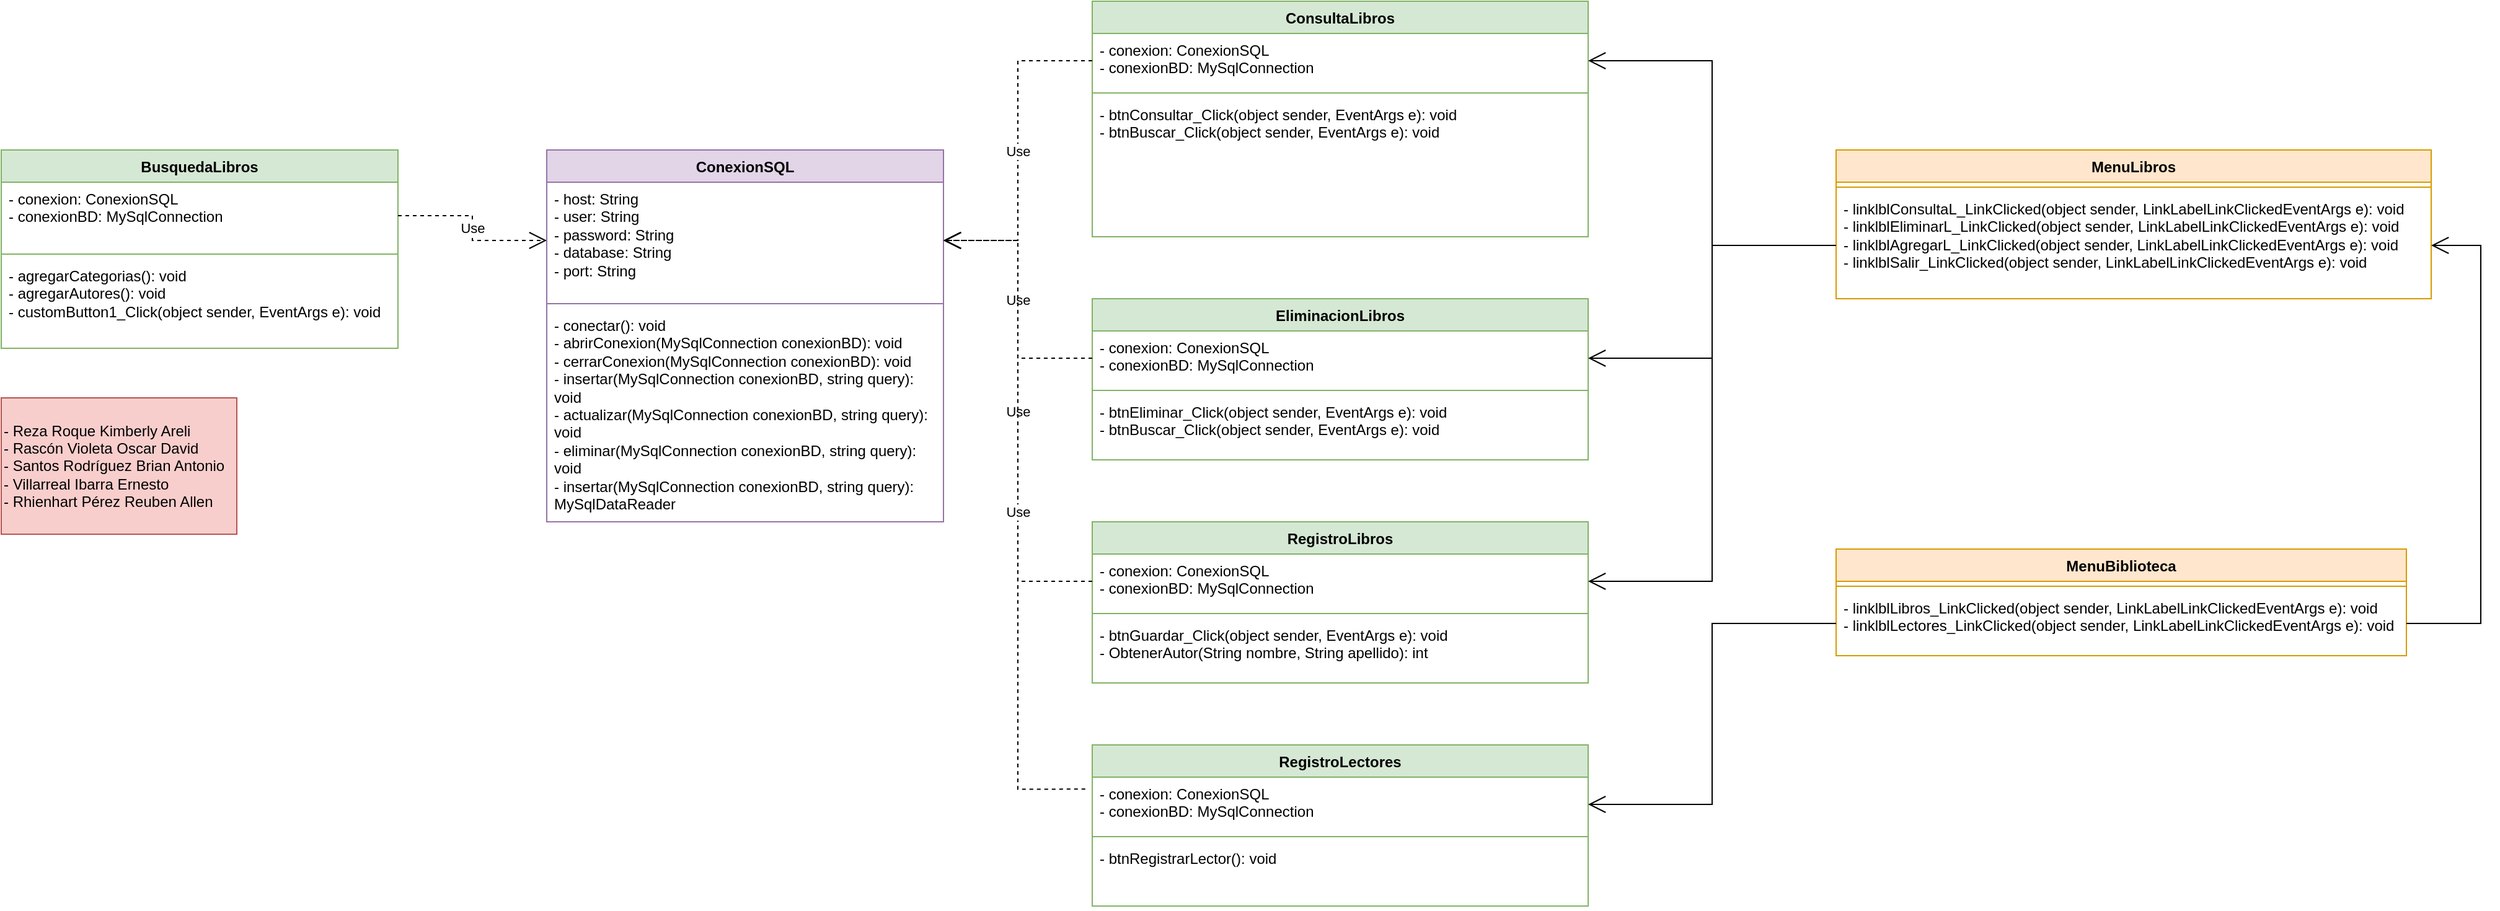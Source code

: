 <mxfile version="22.1.2" type="device">
  <diagram name="Página-1" id="Qo_ui_WikUXKV8wCKYjt">
    <mxGraphModel dx="1381" dy="808" grid="1" gridSize="10" guides="1" tooltips="1" connect="1" arrows="1" fold="1" page="1" pageScale="1" pageWidth="827" pageHeight="1169" math="0" shadow="0">
      <root>
        <mxCell id="0" />
        <mxCell id="1" parent="0" />
        <mxCell id="etf1utM4bp0co-arJUIX-1" value="BusquedaLibros" style="swimlane;fontStyle=1;align=center;verticalAlign=top;childLayout=stackLayout;horizontal=1;startSize=26;horizontalStack=0;resizeParent=1;resizeParentMax=0;resizeLast=0;collapsible=1;marginBottom=0;whiteSpace=wrap;html=1;fillColor=#d5e8d4;strokeColor=#82b366;" vertex="1" parent="1">
          <mxGeometry x="40" y="120" width="320" height="160" as="geometry" />
        </mxCell>
        <mxCell id="etf1utM4bp0co-arJUIX-2" value="- conexion: ConexionSQL&lt;br&gt;- conexionBD: MySqlConnection" style="text;strokeColor=none;fillColor=none;align=left;verticalAlign=top;spacingLeft=4;spacingRight=4;overflow=hidden;rotatable=0;points=[[0,0.5],[1,0.5]];portConstraint=eastwest;whiteSpace=wrap;html=1;" vertex="1" parent="etf1utM4bp0co-arJUIX-1">
          <mxGeometry y="26" width="320" height="54" as="geometry" />
        </mxCell>
        <mxCell id="etf1utM4bp0co-arJUIX-3" value="" style="line;strokeWidth=1;fillColor=none;align=left;verticalAlign=middle;spacingTop=-1;spacingLeft=3;spacingRight=3;rotatable=0;labelPosition=right;points=[];portConstraint=eastwest;strokeColor=inherit;" vertex="1" parent="etf1utM4bp0co-arJUIX-1">
          <mxGeometry y="80" width="320" height="8" as="geometry" />
        </mxCell>
        <mxCell id="etf1utM4bp0co-arJUIX-4" value="- agregarCategorias(): void&lt;br&gt;- agregarAutores(): void&lt;br&gt;- customButton1_Click(object sender, EventArgs e): void" style="text;strokeColor=none;fillColor=none;align=left;verticalAlign=top;spacingLeft=4;spacingRight=4;overflow=hidden;rotatable=0;points=[[0,0.5],[1,0.5]];portConstraint=eastwest;whiteSpace=wrap;html=1;" vertex="1" parent="etf1utM4bp0co-arJUIX-1">
          <mxGeometry y="88" width="320" height="72" as="geometry" />
        </mxCell>
        <mxCell id="etf1utM4bp0co-arJUIX-5" value="ConexionSQL" style="swimlane;fontStyle=1;align=center;verticalAlign=top;childLayout=stackLayout;horizontal=1;startSize=26;horizontalStack=0;resizeParent=1;resizeParentMax=0;resizeLast=0;collapsible=1;marginBottom=0;whiteSpace=wrap;html=1;fillColor=#e1d5e7;strokeColor=#9673a6;" vertex="1" parent="1">
          <mxGeometry x="480" y="120" width="320" height="300" as="geometry" />
        </mxCell>
        <mxCell id="etf1utM4bp0co-arJUIX-6" value="- host: String&lt;br&gt;- user: String&lt;br&gt;- password: String&lt;br&gt;- database: String&lt;br&gt;- port: String" style="text;strokeColor=none;fillColor=none;align=left;verticalAlign=top;spacingLeft=4;spacingRight=4;overflow=hidden;rotatable=0;points=[[0,0.5],[1,0.5]];portConstraint=eastwest;whiteSpace=wrap;html=1;" vertex="1" parent="etf1utM4bp0co-arJUIX-5">
          <mxGeometry y="26" width="320" height="94" as="geometry" />
        </mxCell>
        <mxCell id="etf1utM4bp0co-arJUIX-7" value="" style="line;strokeWidth=1;fillColor=none;align=left;verticalAlign=middle;spacingTop=-1;spacingLeft=3;spacingRight=3;rotatable=0;labelPosition=right;points=[];portConstraint=eastwest;strokeColor=inherit;" vertex="1" parent="etf1utM4bp0co-arJUIX-5">
          <mxGeometry y="120" width="320" height="8" as="geometry" />
        </mxCell>
        <mxCell id="etf1utM4bp0co-arJUIX-8" value="- conectar(): void&lt;br&gt;- abrirConexion(MySqlConnection conexionBD): void&lt;br&gt;- cerrarConexion(MySqlConnection conexionBD): void&lt;br&gt;- insertar(MySqlConnection conexionBD, string query): void&lt;br&gt;- actualizar(MySqlConnection conexionBD, string query): void&lt;br&gt;- eliminar(MySqlConnection conexionBD, string query): void&lt;br&gt;- insertar(MySqlConnection conexionBD, string query): MySqlDataReader" style="text;strokeColor=none;fillColor=none;align=left;verticalAlign=top;spacingLeft=4;spacingRight=4;overflow=hidden;rotatable=0;points=[[0,0.5],[1,0.5]];portConstraint=eastwest;whiteSpace=wrap;html=1;" vertex="1" parent="etf1utM4bp0co-arJUIX-5">
          <mxGeometry y="128" width="320" height="172" as="geometry" />
        </mxCell>
        <mxCell id="etf1utM4bp0co-arJUIX-9" value="ConsultaLibros" style="swimlane;fontStyle=1;align=center;verticalAlign=top;childLayout=stackLayout;horizontal=1;startSize=26;horizontalStack=0;resizeParent=1;resizeParentMax=0;resizeLast=0;collapsible=1;marginBottom=0;whiteSpace=wrap;html=1;fillColor=#d5e8d4;strokeColor=#82b366;" vertex="1" parent="1">
          <mxGeometry x="920" width="400" height="190" as="geometry" />
        </mxCell>
        <mxCell id="etf1utM4bp0co-arJUIX-10" value="- conexion: ConexionSQL&lt;br&gt;- conexionBD: MySqlConnection&lt;br&gt;" style="text;align=left;verticalAlign=top;spacingLeft=4;spacingRight=4;overflow=hidden;rotatable=0;points=[[0,0.5],[1,0.5]];portConstraint=eastwest;whiteSpace=wrap;html=1;" vertex="1" parent="etf1utM4bp0co-arJUIX-9">
          <mxGeometry y="26" width="400" height="44" as="geometry" />
        </mxCell>
        <mxCell id="etf1utM4bp0co-arJUIX-11" value="" style="line;strokeWidth=1;fillColor=none;align=left;verticalAlign=middle;spacingTop=-1;spacingLeft=3;spacingRight=3;rotatable=0;labelPosition=right;points=[];portConstraint=eastwest;strokeColor=inherit;" vertex="1" parent="etf1utM4bp0co-arJUIX-9">
          <mxGeometry y="70" width="400" height="8" as="geometry" />
        </mxCell>
        <mxCell id="etf1utM4bp0co-arJUIX-12" value="- btnConsultar_Click(object sender, EventArgs e): void&lt;br&gt;-&amp;nbsp;btnBuscar_Click(object sender, EventArgs e): void" style="text;strokeColor=none;fillColor=none;align=left;verticalAlign=top;spacingLeft=4;spacingRight=4;overflow=hidden;rotatable=0;points=[[0,0.5],[1,0.5]];portConstraint=eastwest;whiteSpace=wrap;html=1;" vertex="1" parent="etf1utM4bp0co-arJUIX-9">
          <mxGeometry y="78" width="400" height="112" as="geometry" />
        </mxCell>
        <mxCell id="etf1utM4bp0co-arJUIX-15" value="Use" style="endArrow=open;endSize=12;dashed=1;html=1;rounded=0;exitX=1;exitY=0.5;exitDx=0;exitDy=0;entryX=0;entryY=0.5;entryDx=0;entryDy=0;edgeStyle=orthogonalEdgeStyle;" edge="1" parent="1" source="etf1utM4bp0co-arJUIX-2" target="etf1utM4bp0co-arJUIX-6">
          <mxGeometry width="160" relative="1" as="geometry">
            <mxPoint x="370" y="180" as="sourcePoint" />
            <mxPoint x="350" y="480" as="targetPoint" />
          </mxGeometry>
        </mxCell>
        <mxCell id="etf1utM4bp0co-arJUIX-16" value="Use" style="endArrow=open;endSize=12;dashed=1;html=1;rounded=0;exitX=0;exitY=0.5;exitDx=0;exitDy=0;entryX=1;entryY=0.5;entryDx=0;entryDy=0;edgeStyle=orthogonalEdgeStyle;" edge="1" parent="1" source="etf1utM4bp0co-arJUIX-10" target="etf1utM4bp0co-arJUIX-6">
          <mxGeometry width="160" relative="1" as="geometry">
            <mxPoint x="830" y="420" as="sourcePoint" />
            <mxPoint x="950" y="440" as="targetPoint" />
          </mxGeometry>
        </mxCell>
        <mxCell id="etf1utM4bp0co-arJUIX-17" value="MenuLibros" style="swimlane;fontStyle=1;align=center;verticalAlign=top;childLayout=stackLayout;horizontal=1;startSize=26;horizontalStack=0;resizeParent=1;resizeParentMax=0;resizeLast=0;collapsible=1;marginBottom=0;whiteSpace=wrap;html=1;fillColor=#ffe6cc;strokeColor=#d79b00;" vertex="1" parent="1">
          <mxGeometry x="1520" y="120" width="480" height="120" as="geometry" />
        </mxCell>
        <mxCell id="etf1utM4bp0co-arJUIX-19" value="" style="line;strokeWidth=1;fillColor=none;align=left;verticalAlign=middle;spacingTop=-1;spacingLeft=3;spacingRight=3;rotatable=0;labelPosition=right;points=[];portConstraint=eastwest;strokeColor=inherit;" vertex="1" parent="etf1utM4bp0co-arJUIX-17">
          <mxGeometry y="26" width="480" height="8" as="geometry" />
        </mxCell>
        <mxCell id="etf1utM4bp0co-arJUIX-20" value="-&amp;nbsp;linklblConsultaL_LinkClicked(object sender, LinkLabelLinkClickedEventArgs e): void&lt;br&gt;-&amp;nbsp;linklblEliminarL_LinkClicked(object sender, LinkLabelLinkClickedEventArgs e): void&lt;br&gt;-&amp;nbsp;linklblAgregarL_LinkClicked(object sender, LinkLabelLinkClickedEventArgs e): void&lt;br&gt;-&amp;nbsp;linklblSalir_LinkClicked(object sender, LinkLabelLinkClickedEventArgs e): void" style="text;strokeColor=none;fillColor=none;align=left;verticalAlign=top;spacingLeft=4;spacingRight=4;overflow=hidden;rotatable=0;points=[[0,0.5],[1,0.5]];portConstraint=eastwest;whiteSpace=wrap;html=1;" vertex="1" parent="etf1utM4bp0co-arJUIX-17">
          <mxGeometry y="34" width="480" height="86" as="geometry" />
        </mxCell>
        <mxCell id="etf1utM4bp0co-arJUIX-21" value="EliminacionLibros" style="swimlane;fontStyle=1;align=center;verticalAlign=top;childLayout=stackLayout;horizontal=1;startSize=26;horizontalStack=0;resizeParent=1;resizeParentMax=0;resizeLast=0;collapsible=1;marginBottom=0;whiteSpace=wrap;html=1;fillColor=#d5e8d4;strokeColor=#82b366;" vertex="1" parent="1">
          <mxGeometry x="920" y="240" width="400" height="130" as="geometry" />
        </mxCell>
        <mxCell id="etf1utM4bp0co-arJUIX-22" value="- conexion: ConexionSQL&lt;br&gt;- conexionBD: MySqlConnection&lt;br&gt;" style="text;align=left;verticalAlign=top;spacingLeft=4;spacingRight=4;overflow=hidden;rotatable=0;points=[[0,0.5],[1,0.5]];portConstraint=eastwest;whiteSpace=wrap;html=1;" vertex="1" parent="etf1utM4bp0co-arJUIX-21">
          <mxGeometry y="26" width="400" height="44" as="geometry" />
        </mxCell>
        <mxCell id="etf1utM4bp0co-arJUIX-23" value="" style="line;strokeWidth=1;fillColor=none;align=left;verticalAlign=middle;spacingTop=-1;spacingLeft=3;spacingRight=3;rotatable=0;labelPosition=right;points=[];portConstraint=eastwest;strokeColor=inherit;" vertex="1" parent="etf1utM4bp0co-arJUIX-21">
          <mxGeometry y="70" width="400" height="8" as="geometry" />
        </mxCell>
        <mxCell id="etf1utM4bp0co-arJUIX-24" value="- btnEliminar_Click(object sender, EventArgs e): void&lt;br&gt;-&amp;nbsp;btnBuscar_Click(object sender, EventArgs e): void" style="text;strokeColor=none;fillColor=none;align=left;verticalAlign=top;spacingLeft=4;spacingRight=4;overflow=hidden;rotatable=0;points=[[0,0.5],[1,0.5]];portConstraint=eastwest;whiteSpace=wrap;html=1;" vertex="1" parent="etf1utM4bp0co-arJUIX-21">
          <mxGeometry y="78" width="400" height="52" as="geometry" />
        </mxCell>
        <mxCell id="etf1utM4bp0co-arJUIX-25" value="RegistroLibros" style="swimlane;fontStyle=1;align=center;verticalAlign=top;childLayout=stackLayout;horizontal=1;startSize=26;horizontalStack=0;resizeParent=1;resizeParentMax=0;resizeLast=0;collapsible=1;marginBottom=0;whiteSpace=wrap;html=1;fillColor=#d5e8d4;strokeColor=#82b366;" vertex="1" parent="1">
          <mxGeometry x="920" y="420" width="400" height="130" as="geometry" />
        </mxCell>
        <mxCell id="etf1utM4bp0co-arJUIX-26" value="- conexion: ConexionSQL&lt;br&gt;- conexionBD: MySqlConnection&lt;br&gt;" style="text;align=left;verticalAlign=top;spacingLeft=4;spacingRight=4;overflow=hidden;rotatable=0;points=[[0,0.5],[1,0.5]];portConstraint=eastwest;whiteSpace=wrap;html=1;" vertex="1" parent="etf1utM4bp0co-arJUIX-25">
          <mxGeometry y="26" width="400" height="44" as="geometry" />
        </mxCell>
        <mxCell id="etf1utM4bp0co-arJUIX-27" value="" style="line;strokeWidth=1;fillColor=none;align=left;verticalAlign=middle;spacingTop=-1;spacingLeft=3;spacingRight=3;rotatable=0;labelPosition=right;points=[];portConstraint=eastwest;strokeColor=inherit;" vertex="1" parent="etf1utM4bp0co-arJUIX-25">
          <mxGeometry y="70" width="400" height="8" as="geometry" />
        </mxCell>
        <mxCell id="etf1utM4bp0co-arJUIX-28" value="- btnGuardar_Click(object sender, EventArgs e): void&lt;br&gt;-&amp;nbsp;ObtenerAutor(String nombre, String apellido): int" style="text;strokeColor=none;fillColor=none;align=left;verticalAlign=top;spacingLeft=4;spacingRight=4;overflow=hidden;rotatable=0;points=[[0,0.5],[1,0.5]];portConstraint=eastwest;whiteSpace=wrap;html=1;" vertex="1" parent="etf1utM4bp0co-arJUIX-25">
          <mxGeometry y="78" width="400" height="52" as="geometry" />
        </mxCell>
        <mxCell id="etf1utM4bp0co-arJUIX-29" value="MenuBiblioteca" style="swimlane;fontStyle=1;align=center;verticalAlign=top;childLayout=stackLayout;horizontal=1;startSize=26;horizontalStack=0;resizeParent=1;resizeParentMax=0;resizeLast=0;collapsible=1;marginBottom=0;whiteSpace=wrap;html=1;fillColor=#ffe6cc;strokeColor=#d79b00;" vertex="1" parent="1">
          <mxGeometry x="1520" y="442" width="460" height="86" as="geometry" />
        </mxCell>
        <mxCell id="etf1utM4bp0co-arJUIX-31" value="" style="line;strokeWidth=1;fillColor=none;align=left;verticalAlign=middle;spacingTop=-1;spacingLeft=3;spacingRight=3;rotatable=0;labelPosition=right;points=[];portConstraint=eastwest;strokeColor=inherit;" vertex="1" parent="etf1utM4bp0co-arJUIX-29">
          <mxGeometry y="26" width="460" height="8" as="geometry" />
        </mxCell>
        <mxCell id="etf1utM4bp0co-arJUIX-32" value="-&amp;nbsp;linklblLibros_LinkClicked(object sender, LinkLabelLinkClickedEventArgs e): void&lt;br&gt;-&amp;nbsp;linklblLectores_LinkClicked(object sender, LinkLabelLinkClickedEventArgs e): void" style="text;strokeColor=none;fillColor=none;align=left;verticalAlign=top;spacingLeft=4;spacingRight=4;overflow=hidden;rotatable=0;points=[[0,0.5],[1,0.5]];portConstraint=eastwest;whiteSpace=wrap;html=1;" vertex="1" parent="etf1utM4bp0co-arJUIX-29">
          <mxGeometry y="34" width="460" height="52" as="geometry" />
        </mxCell>
        <mxCell id="etf1utM4bp0co-arJUIX-33" value="RegistroLectores" style="swimlane;fontStyle=1;align=center;verticalAlign=top;childLayout=stackLayout;horizontal=1;startSize=26;horizontalStack=0;resizeParent=1;resizeParentMax=0;resizeLast=0;collapsible=1;marginBottom=0;whiteSpace=wrap;html=1;fillColor=#d5e8d4;strokeColor=#82b366;" vertex="1" parent="1">
          <mxGeometry x="920" y="600" width="400" height="130" as="geometry" />
        </mxCell>
        <mxCell id="etf1utM4bp0co-arJUIX-34" value="- conexion: ConexionSQL&lt;br&gt;- conexionBD: MySqlConnection&lt;br&gt;" style="text;align=left;verticalAlign=top;spacingLeft=4;spacingRight=4;overflow=hidden;rotatable=0;points=[[0,0.5],[1,0.5]];portConstraint=eastwest;whiteSpace=wrap;html=1;" vertex="1" parent="etf1utM4bp0co-arJUIX-33">
          <mxGeometry y="26" width="400" height="44" as="geometry" />
        </mxCell>
        <mxCell id="etf1utM4bp0co-arJUIX-35" value="" style="line;strokeWidth=1;fillColor=none;align=left;verticalAlign=middle;spacingTop=-1;spacingLeft=3;spacingRight=3;rotatable=0;labelPosition=right;points=[];portConstraint=eastwest;strokeColor=inherit;" vertex="1" parent="etf1utM4bp0co-arJUIX-33">
          <mxGeometry y="70" width="400" height="8" as="geometry" />
        </mxCell>
        <mxCell id="etf1utM4bp0co-arJUIX-36" value="- btnRegistrarLector(): void" style="text;strokeColor=none;fillColor=none;align=left;verticalAlign=top;spacingLeft=4;spacingRight=4;overflow=hidden;rotatable=0;points=[[0,0.5],[1,0.5]];portConstraint=eastwest;whiteSpace=wrap;html=1;" vertex="1" parent="etf1utM4bp0co-arJUIX-33">
          <mxGeometry y="78" width="400" height="52" as="geometry" />
        </mxCell>
        <mxCell id="etf1utM4bp0co-arJUIX-37" value="Use" style="endArrow=open;endSize=12;dashed=1;html=1;rounded=0;exitX=0;exitY=0.5;exitDx=0;exitDy=0;entryX=1;entryY=0.5;entryDx=0;entryDy=0;edgeStyle=orthogonalEdgeStyle;" edge="1" parent="1" source="etf1utM4bp0co-arJUIX-22" target="etf1utM4bp0co-arJUIX-6">
          <mxGeometry width="160" relative="1" as="geometry">
            <mxPoint x="930" y="58" as="sourcePoint" />
            <mxPoint x="810" y="203" as="targetPoint" />
          </mxGeometry>
        </mxCell>
        <mxCell id="etf1utM4bp0co-arJUIX-38" value="Use" style="endArrow=open;endSize=12;dashed=1;html=1;rounded=0;exitX=0;exitY=0.5;exitDx=0;exitDy=0;entryX=1;entryY=0.5;entryDx=0;entryDy=0;edgeStyle=orthogonalEdgeStyle;" edge="1" parent="1" source="etf1utM4bp0co-arJUIX-26" target="etf1utM4bp0co-arJUIX-6">
          <mxGeometry width="160" relative="1" as="geometry">
            <mxPoint x="930" y="298" as="sourcePoint" />
            <mxPoint x="810" y="203" as="targetPoint" />
          </mxGeometry>
        </mxCell>
        <mxCell id="etf1utM4bp0co-arJUIX-39" value="Use" style="endArrow=open;endSize=12;dashed=1;html=1;rounded=0;exitX=-0.014;exitY=0.22;exitDx=0;exitDy=0;entryX=1;entryY=0.5;entryDx=0;entryDy=0;exitPerimeter=0;edgeStyle=orthogonalEdgeStyle;" edge="1" parent="1" source="etf1utM4bp0co-arJUIX-34" target="etf1utM4bp0co-arJUIX-6">
          <mxGeometry width="160" relative="1" as="geometry">
            <mxPoint x="930" y="478" as="sourcePoint" />
            <mxPoint x="810" y="203" as="targetPoint" />
          </mxGeometry>
        </mxCell>
        <mxCell id="etf1utM4bp0co-arJUIX-40" value="" style="endArrow=open;endFill=1;endSize=12;html=1;rounded=0;entryX=1;entryY=0.5;entryDx=0;entryDy=0;exitX=1;exitY=0.5;exitDx=0;exitDy=0;edgeStyle=orthogonalEdgeStyle;" edge="1" parent="1" source="etf1utM4bp0co-arJUIX-32" target="etf1utM4bp0co-arJUIX-20">
          <mxGeometry width="160" relative="1" as="geometry">
            <mxPoint x="1450" y="330" as="sourcePoint" />
            <mxPoint x="1610" y="330" as="targetPoint" />
            <Array as="points">
              <mxPoint x="2040" y="502" />
              <mxPoint x="2040" y="197" />
            </Array>
          </mxGeometry>
        </mxCell>
        <mxCell id="etf1utM4bp0co-arJUIX-41" value="" style="endArrow=open;endFill=1;endSize=12;html=1;rounded=0;exitX=0;exitY=0.5;exitDx=0;exitDy=0;entryX=1;entryY=0.5;entryDx=0;entryDy=0;edgeStyle=orthogonalEdgeStyle;" edge="1" parent="1" source="etf1utM4bp0co-arJUIX-32" target="etf1utM4bp0co-arJUIX-34">
          <mxGeometry width="160" relative="1" as="geometry">
            <mxPoint x="1450" y="600" as="sourcePoint" />
            <mxPoint x="1610" y="600" as="targetPoint" />
          </mxGeometry>
        </mxCell>
        <mxCell id="etf1utM4bp0co-arJUIX-42" value="" style="endArrow=open;endFill=1;endSize=12;html=1;rounded=0;exitX=0;exitY=0.5;exitDx=0;exitDy=0;entryX=1;entryY=0.5;entryDx=0;entryDy=0;edgeStyle=orthogonalEdgeStyle;" edge="1" parent="1" source="etf1utM4bp0co-arJUIX-20" target="etf1utM4bp0co-arJUIX-26">
          <mxGeometry width="160" relative="1" as="geometry">
            <mxPoint x="1380" y="390" as="sourcePoint" />
            <mxPoint x="1730" y="290" as="targetPoint" />
          </mxGeometry>
        </mxCell>
        <mxCell id="etf1utM4bp0co-arJUIX-43" value="" style="endArrow=open;endFill=1;endSize=12;html=1;rounded=0;exitX=0;exitY=0.5;exitDx=0;exitDy=0;entryX=1;entryY=0.5;entryDx=0;entryDy=0;edgeStyle=orthogonalEdgeStyle;" edge="1" parent="1" source="etf1utM4bp0co-arJUIX-20" target="etf1utM4bp0co-arJUIX-22">
          <mxGeometry width="160" relative="1" as="geometry">
            <mxPoint x="1580" y="300" as="sourcePoint" />
            <mxPoint x="1740" y="300" as="targetPoint" />
          </mxGeometry>
        </mxCell>
        <mxCell id="etf1utM4bp0co-arJUIX-44" value="" style="endArrow=open;endFill=1;endSize=12;html=1;rounded=0;exitX=0;exitY=0.5;exitDx=0;exitDy=0;entryX=1;entryY=0.5;entryDx=0;entryDy=0;edgeStyle=orthogonalEdgeStyle;" edge="1" parent="1" source="etf1utM4bp0co-arJUIX-20" target="etf1utM4bp0co-arJUIX-10">
          <mxGeometry width="160" relative="1" as="geometry">
            <mxPoint x="1590" y="310" as="sourcePoint" />
            <mxPoint x="1750" y="310" as="targetPoint" />
          </mxGeometry>
        </mxCell>
        <mxCell id="etf1utM4bp0co-arJUIX-45" value="&lt;div style=&quot;&quot;&gt;&lt;span style=&quot;background-color: initial;&quot;&gt;-&amp;nbsp;Reza Roque Kimberly Areli&lt;/span&gt;&lt;/div&gt;&lt;div style=&quot;&quot;&gt;&lt;span style=&quot;background-color: initial;&quot;&gt;-&amp;nbsp;Rascón Violeta Oscar David&lt;/span&gt;&lt;/div&gt;&lt;div style=&quot;&quot;&gt;&lt;span style=&quot;background-color: initial;&quot;&gt;-&amp;nbsp;Santos Rodríguez Brian Antonio&lt;/span&gt;&lt;/div&gt;&lt;div style=&quot;&quot;&gt;&lt;span style=&quot;background-color: initial;&quot;&gt;-&amp;nbsp;Villarreal Ibarra Ernesto&lt;/span&gt;&lt;/div&gt;&lt;div style=&quot;&quot;&gt;&lt;span style=&quot;background-color: initial;&quot;&gt;-&amp;nbsp;Rhienhart Pérez Reuben Allen&lt;/span&gt;&lt;/div&gt;" style="rounded=0;whiteSpace=wrap;html=1;align=left;fillColor=#f8cecc;strokeColor=#b85450;" vertex="1" parent="1">
          <mxGeometry x="40" y="320" width="190" height="110" as="geometry" />
        </mxCell>
      </root>
    </mxGraphModel>
  </diagram>
</mxfile>
